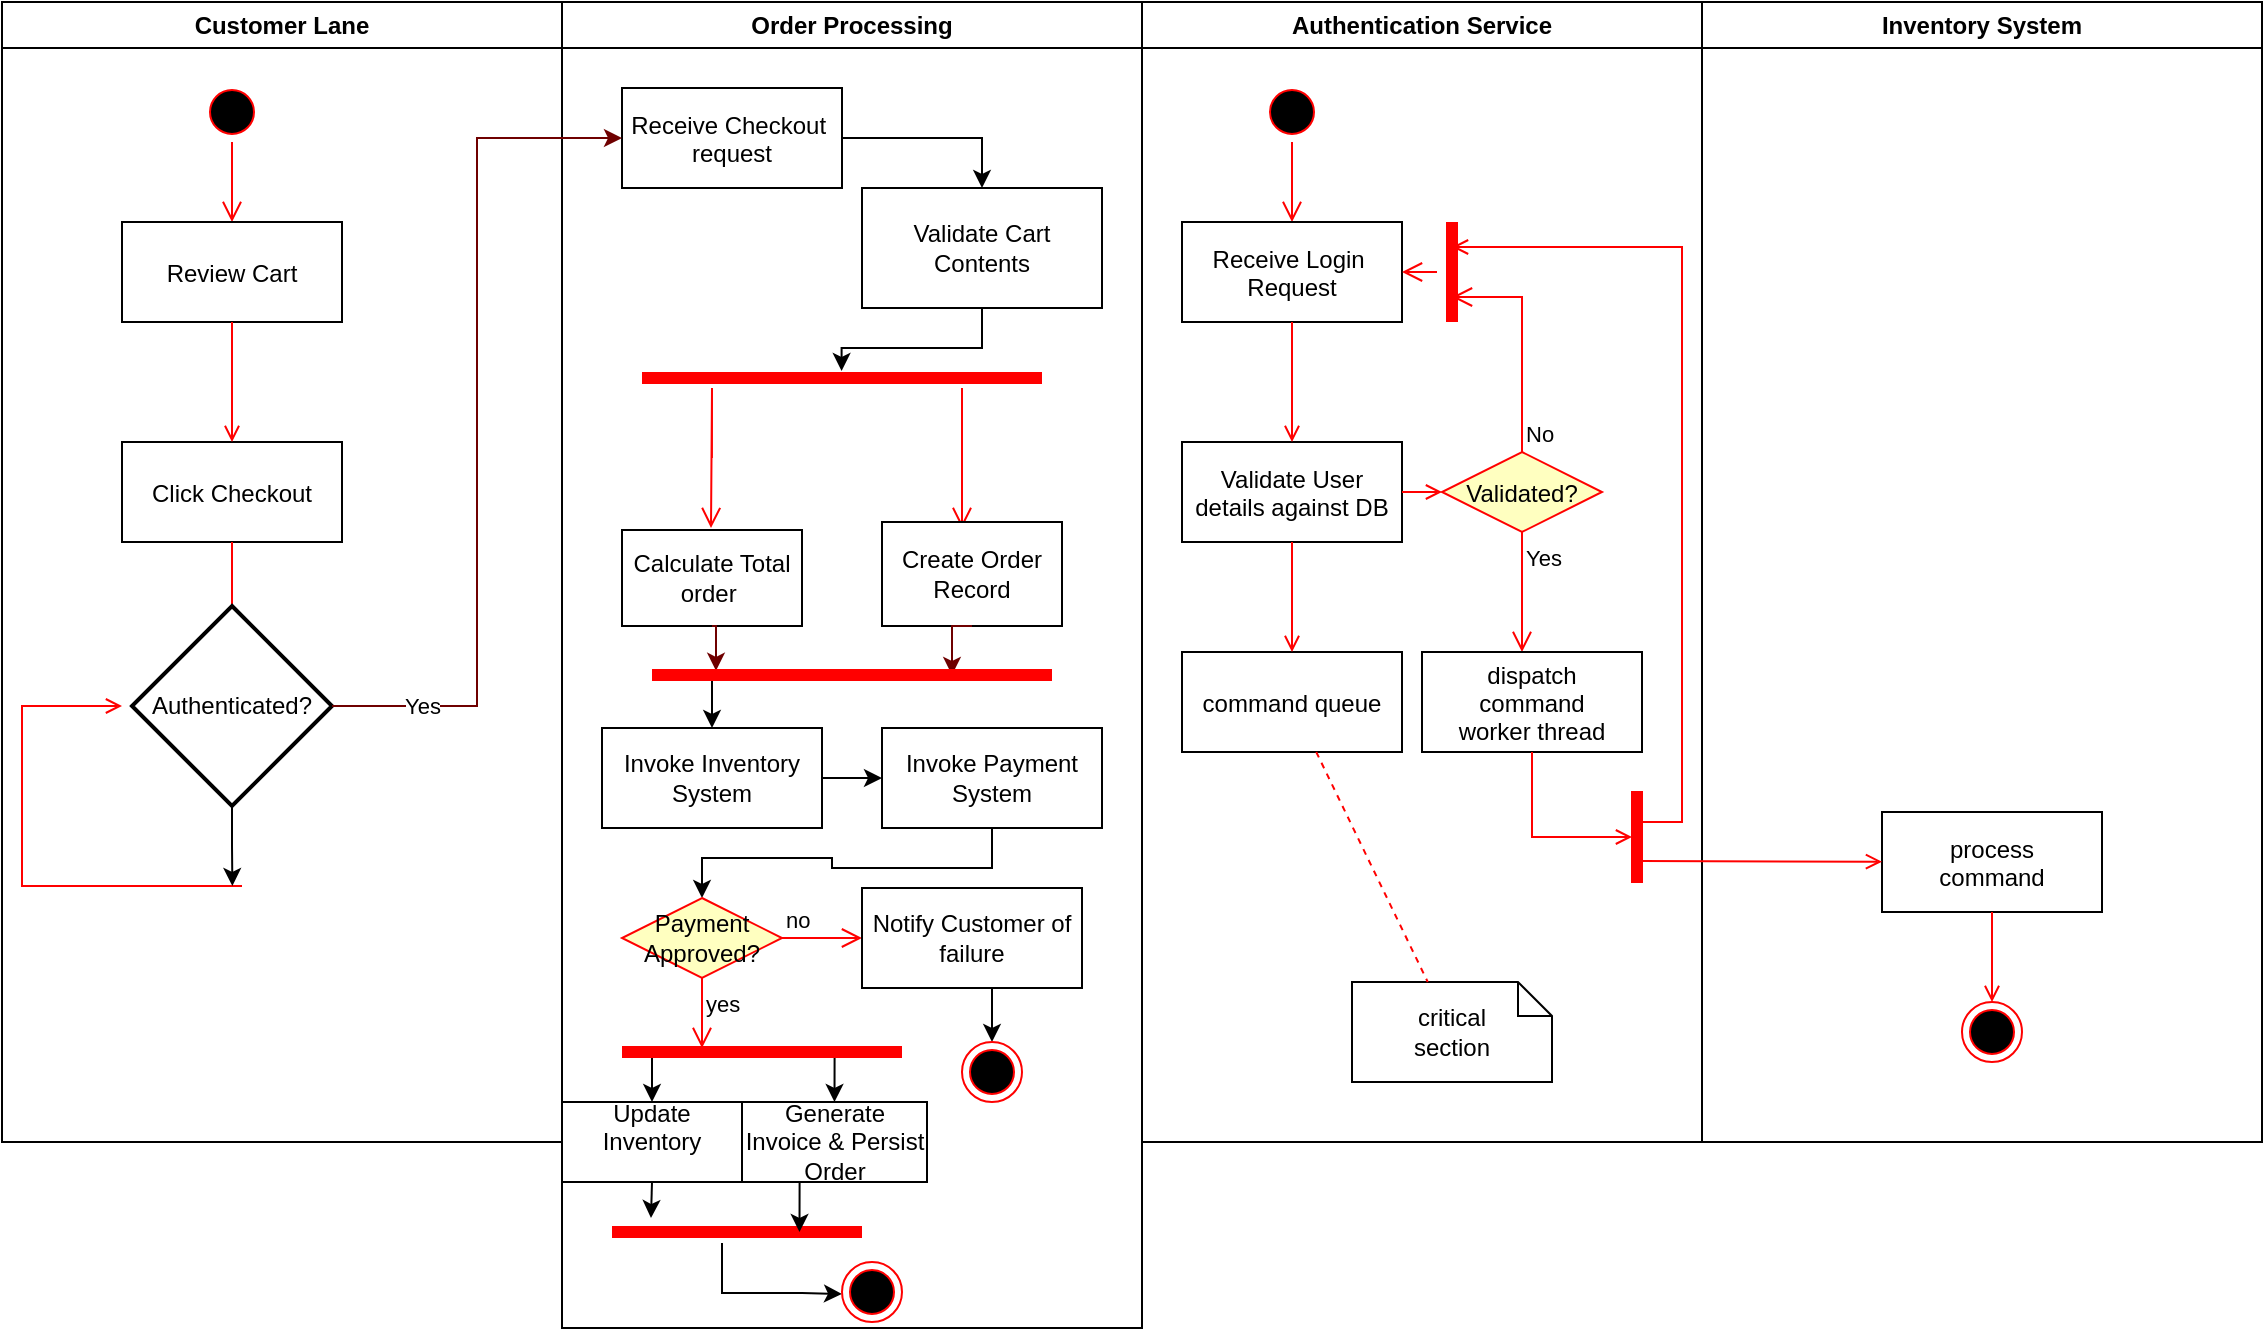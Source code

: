 <mxfile version="26.2.14">
  <diagram name="Page-1" id="e7e014a7-5840-1c2e-5031-d8a46d1fe8dd">
    <mxGraphModel dx="946" dy="597" grid="1" gridSize="10" guides="1" tooltips="1" connect="1" arrows="1" fold="1" page="1" pageScale="1" pageWidth="1169" pageHeight="826" background="none" math="0" shadow="0">
      <root>
        <mxCell id="0" />
        <mxCell id="1" parent="0" />
        <mxCell id="2" value="Customer Lane" style="swimlane;whiteSpace=wrap" parent="1" vertex="1">
          <mxGeometry x="60" y="20" width="280" height="570" as="geometry" />
        </mxCell>
        <mxCell id="5" value="" style="ellipse;shape=startState;fillColor=#000000;strokeColor=#ff0000;" parent="2" vertex="1">
          <mxGeometry x="100" y="40" width="30" height="30" as="geometry" />
        </mxCell>
        <mxCell id="6" value="" style="edgeStyle=elbowEdgeStyle;elbow=horizontal;verticalAlign=bottom;endArrow=open;endSize=8;strokeColor=#FF0000;endFill=1;rounded=0" parent="2" source="5" target="7" edge="1">
          <mxGeometry x="100" y="40" as="geometry">
            <mxPoint x="115" y="110" as="targetPoint" />
          </mxGeometry>
        </mxCell>
        <mxCell id="7" value="Review Cart" style="" parent="2" vertex="1">
          <mxGeometry x="60" y="110" width="110" height="50" as="geometry" />
        </mxCell>
        <mxCell id="8" value="Click Checkout" style="" parent="2" vertex="1">
          <mxGeometry x="60" y="220" width="110" height="50" as="geometry" />
        </mxCell>
        <mxCell id="9" value="" style="endArrow=open;strokeColor=#FF0000;endFill=1;rounded=0" parent="2" source="7" target="8" edge="1">
          <mxGeometry relative="1" as="geometry" />
        </mxCell>
        <mxCell id="11" value="" style="endArrow=open;strokeColor=#FF0000;endFill=1;rounded=0" parent="2" source="8" edge="1">
          <mxGeometry relative="1" as="geometry">
            <mxPoint x="115.0" y="325" as="targetPoint" />
          </mxGeometry>
        </mxCell>
        <mxCell id="12" value="" style="edgeStyle=elbowEdgeStyle;elbow=horizontal;strokeColor=#FF0000;endArrow=open;endFill=1;rounded=0;" parent="2" edge="1">
          <mxGeometry width="100" height="100" relative="1" as="geometry">
            <mxPoint x="120" y="442" as="sourcePoint" />
            <mxPoint x="60" y="352" as="targetPoint" />
            <Array as="points">
              <mxPoint x="10" y="402" />
            </Array>
          </mxGeometry>
        </mxCell>
        <mxCell id="ocmlmnkPLiXoLDkhKhnW-62" style="edgeStyle=orthogonalEdgeStyle;rounded=0;orthogonalLoop=1;jettySize=auto;html=1;exitX=0.5;exitY=1;exitDx=0;exitDy=0;exitPerimeter=0;" parent="2" source="ocmlmnkPLiXoLDkhKhnW-50" edge="1">
          <mxGeometry relative="1" as="geometry">
            <mxPoint x="115.19" y="442" as="targetPoint" />
          </mxGeometry>
        </mxCell>
        <mxCell id="ocmlmnkPLiXoLDkhKhnW-50" value="Authenticated?" style="strokeWidth=2;html=1;shape=mxgraph.flowchart.decision;whiteSpace=wrap;" parent="2" vertex="1">
          <mxGeometry x="65" y="302" width="100" height="100" as="geometry" />
        </mxCell>
        <mxCell id="3" value="Authentication Service" style="swimlane;whiteSpace=wrap" parent="1" vertex="1">
          <mxGeometry x="630" y="20" width="280" height="570" as="geometry" />
        </mxCell>
        <mxCell id="13" value="" style="ellipse;shape=startState;fillColor=#000000;strokeColor=#ff0000;" parent="3" vertex="1">
          <mxGeometry x="60" y="40" width="30" height="30" as="geometry" />
        </mxCell>
        <mxCell id="14" value="" style="edgeStyle=elbowEdgeStyle;elbow=horizontal;verticalAlign=bottom;endArrow=open;endSize=8;strokeColor=#FF0000;endFill=1;rounded=0" parent="3" source="13" target="15" edge="1">
          <mxGeometry x="40" y="20" as="geometry">
            <mxPoint x="55" y="90" as="targetPoint" />
          </mxGeometry>
        </mxCell>
        <mxCell id="15" value="Receive Login &#xa;Request" style="" parent="3" vertex="1">
          <mxGeometry x="20" y="110" width="110" height="50" as="geometry" />
        </mxCell>
        <mxCell id="16" value="Validate User&#xa;details against DB" style="" parent="3" vertex="1">
          <mxGeometry x="20" y="220" width="110" height="50" as="geometry" />
        </mxCell>
        <mxCell id="17" value="" style="endArrow=open;strokeColor=#FF0000;endFill=1;rounded=0" parent="3" source="15" target="16" edge="1">
          <mxGeometry relative="1" as="geometry" />
        </mxCell>
        <mxCell id="18" value="command queue" style="" parent="3" vertex="1">
          <mxGeometry x="20" y="325" width="110" height="50" as="geometry" />
        </mxCell>
        <mxCell id="19" value="" style="endArrow=open;strokeColor=#FF0000;endFill=1;rounded=0" parent="3" source="16" target="18" edge="1">
          <mxGeometry relative="1" as="geometry" />
        </mxCell>
        <mxCell id="21" value="Validated?" style="rhombus;fillColor=#ffffc0;strokeColor=#ff0000;" parent="3" vertex="1">
          <mxGeometry x="150" y="225" width="80" height="40" as="geometry" />
        </mxCell>
        <mxCell id="22" value="No" style="edgeStyle=elbowEdgeStyle;elbow=horizontal;align=left;verticalAlign=bottom;endArrow=open;endSize=8;strokeColor=#FF0000;exitX=0.5;exitY=0;endFill=1;rounded=0;entryX=0.75;entryY=0.5;entryPerimeter=0" parent="3" source="21" target="25" edge="1">
          <mxGeometry x="-1" relative="1" as="geometry">
            <mxPoint x="160" y="150" as="targetPoint" />
            <Array as="points">
              <mxPoint x="190" y="180" />
            </Array>
          </mxGeometry>
        </mxCell>
        <mxCell id="23" value="Yes" style="edgeStyle=elbowEdgeStyle;elbow=horizontal;align=left;verticalAlign=top;endArrow=open;endSize=8;strokeColor=#FF0000;endFill=1;rounded=0" parent="3" source="21" target="30" edge="1">
          <mxGeometry x="-1" relative="1" as="geometry">
            <mxPoint x="190" y="305" as="targetPoint" />
          </mxGeometry>
        </mxCell>
        <mxCell id="24" value="" style="endArrow=open;strokeColor=#FF0000;endFill=1;rounded=0" parent="3" source="16" target="21" edge="1">
          <mxGeometry relative="1" as="geometry" />
        </mxCell>
        <mxCell id="25" value="" style="shape=line;strokeWidth=6;strokeColor=#ff0000;rotation=90" parent="3" vertex="1">
          <mxGeometry x="130" y="127.5" width="50" height="15" as="geometry" />
        </mxCell>
        <mxCell id="26" value="" style="edgeStyle=elbowEdgeStyle;elbow=horizontal;verticalAlign=bottom;endArrow=open;endSize=8;strokeColor=#FF0000;endFill=1;rounded=0" parent="3" source="25" target="15" edge="1">
          <mxGeometry x="130" y="90" as="geometry">
            <mxPoint x="230" y="140" as="targetPoint" />
          </mxGeometry>
        </mxCell>
        <mxCell id="30" value="dispatch&#xa;command&#xa;worker thread" style="" parent="3" vertex="1">
          <mxGeometry x="140" y="325" width="110" height="50" as="geometry" />
        </mxCell>
        <mxCell id="31" value="critical&#xa;section" style="shape=note;whiteSpace=wrap;size=17" parent="3" vertex="1">
          <mxGeometry x="105" y="490" width="100" height="50" as="geometry" />
        </mxCell>
        <mxCell id="32" value="" style="endArrow=none;strokeColor=#FF0000;endFill=0;rounded=0;dashed=1" parent="3" source="18" target="31" edge="1">
          <mxGeometry relative="1" as="geometry" />
        </mxCell>
        <mxCell id="34" value="" style="whiteSpace=wrap;strokeColor=#FF0000;fillColor=#FF0000" parent="3" vertex="1">
          <mxGeometry x="245" y="395" width="5" height="45" as="geometry" />
        </mxCell>
        <mxCell id="41" value="" style="edgeStyle=elbowEdgeStyle;elbow=horizontal;entryX=0;entryY=0.5;strokeColor=#FF0000;endArrow=open;endFill=1;rounded=0" parent="3" source="30" target="34" edge="1">
          <mxGeometry width="100" height="100" relative="1" as="geometry">
            <mxPoint x="60" y="480" as="sourcePoint" />
            <mxPoint x="160" y="380" as="targetPoint" />
            <Array as="points">
              <mxPoint x="195" y="400" />
            </Array>
          </mxGeometry>
        </mxCell>
        <mxCell id="4" value="Inventory System" style="swimlane;whiteSpace=wrap" parent="1" vertex="1">
          <mxGeometry x="910" y="20" width="280" height="570" as="geometry" />
        </mxCell>
        <mxCell id="33" value="process&#xa;command" style="" parent="4" vertex="1">
          <mxGeometry x="90" y="405" width="110" height="50" as="geometry" />
        </mxCell>
        <mxCell id="35" value="" style="edgeStyle=elbowEdgeStyle;elbow=horizontal;strokeColor=#FF0000;endArrow=open;endFill=1;rounded=0;entryX=0.25;entryY=0.5;entryPerimeter=0" parent="4" target="25" edge="1">
          <mxGeometry width="100" height="100" relative="1" as="geometry">
            <mxPoint x="-30" y="410" as="sourcePoint" />
            <mxPoint x="-120" y="120" as="targetPoint" />
            <Array as="points">
              <mxPoint x="-10" y="135" />
            </Array>
          </mxGeometry>
        </mxCell>
        <mxCell id="37" value="" style="edgeStyle=none;strokeColor=#FF0000;endArrow=open;endFill=1;rounded=0" parent="4" target="33" edge="1">
          <mxGeometry width="100" height="100" relative="1" as="geometry">
            <mxPoint x="-30" y="429.5" as="sourcePoint" />
            <mxPoint x="90" y="429.5" as="targetPoint" />
          </mxGeometry>
        </mxCell>
        <mxCell id="38" value="" style="ellipse;shape=endState;fillColor=#000000;strokeColor=#ff0000" parent="4" vertex="1">
          <mxGeometry x="130" y="500" width="30" height="30" as="geometry" />
        </mxCell>
        <mxCell id="39" value="" style="endArrow=open;strokeColor=#FF0000;endFill=1;rounded=0" parent="4" source="33" target="38" edge="1">
          <mxGeometry relative="1" as="geometry" />
        </mxCell>
        <mxCell id="ocmlmnkPLiXoLDkhKhnW-51" value="Order Processing" style="swimlane;whiteSpace=wrap;html=1;" parent="1" vertex="1">
          <mxGeometry x="340" y="20" width="290" height="663" as="geometry" />
        </mxCell>
        <mxCell id="ocmlmnkPLiXoLDkhKhnW-76" style="edgeStyle=orthogonalEdgeStyle;rounded=0;orthogonalLoop=1;jettySize=auto;html=1;exitX=1;exitY=0.5;exitDx=0;exitDy=0;entryX=0.5;entryY=0;entryDx=0;entryDy=0;" parent="ocmlmnkPLiXoLDkhKhnW-51" source="ocmlmnkPLiXoLDkhKhnW-58" target="ocmlmnkPLiXoLDkhKhnW-60" edge="1">
          <mxGeometry relative="1" as="geometry" />
        </mxCell>
        <mxCell id="ocmlmnkPLiXoLDkhKhnW-58" value="Receive Checkout &#xa;request" style="" parent="ocmlmnkPLiXoLDkhKhnW-51" vertex="1">
          <mxGeometry x="30" y="43" width="110" height="50" as="geometry" />
        </mxCell>
        <mxCell id="ocmlmnkPLiXoLDkhKhnW-60" value="Validate Cart Contents" style="whiteSpace=wrap;html=1;" parent="ocmlmnkPLiXoLDkhKhnW-51" vertex="1">
          <mxGeometry x="150" y="93" width="120" height="60" as="geometry" />
        </mxCell>
        <mxCell id="ocmlmnkPLiXoLDkhKhnW-63" value="" style="shape=line;html=1;strokeWidth=6;strokeColor=#ff0000;" parent="ocmlmnkPLiXoLDkhKhnW-51" vertex="1">
          <mxGeometry x="40" y="183" width="200" height="10" as="geometry" />
        </mxCell>
        <mxCell id="ocmlmnkPLiXoLDkhKhnW-64" value="" style="edgeStyle=orthogonalEdgeStyle;html=1;verticalAlign=bottom;endArrow=open;endSize=8;strokeColor=#ff0000;rounded=0;" parent="ocmlmnkPLiXoLDkhKhnW-51" edge="1">
          <mxGeometry relative="1" as="geometry">
            <mxPoint x="74.5" y="263" as="targetPoint" />
            <mxPoint x="74.97" y="228" as="sourcePoint" />
            <Array as="points">
              <mxPoint x="74.97" y="193" />
              <mxPoint x="74.97" y="193" />
            </Array>
          </mxGeometry>
        </mxCell>
        <mxCell id="ocmlmnkPLiXoLDkhKhnW-65" style="edgeStyle=orthogonalEdgeStyle;rounded=0;orthogonalLoop=1;jettySize=auto;html=1;exitX=0.5;exitY=1;exitDx=0;exitDy=0;entryX=0.499;entryY=0.148;entryDx=0;entryDy=0;entryPerimeter=0;" parent="ocmlmnkPLiXoLDkhKhnW-51" source="ocmlmnkPLiXoLDkhKhnW-60" target="ocmlmnkPLiXoLDkhKhnW-63" edge="1">
          <mxGeometry relative="1" as="geometry" />
        </mxCell>
        <mxCell id="ocmlmnkPLiXoLDkhKhnW-67" value="" style="edgeStyle=orthogonalEdgeStyle;html=1;verticalAlign=bottom;endArrow=open;endSize=8;strokeColor=#ff0000;rounded=0;" parent="ocmlmnkPLiXoLDkhKhnW-51" edge="1">
          <mxGeometry relative="1" as="geometry">
            <mxPoint x="200" y="263" as="targetPoint" />
            <mxPoint x="200" y="193" as="sourcePoint" />
            <Array as="points">
              <mxPoint x="200" y="193" />
              <mxPoint x="-50" y="228" />
              <mxPoint x="200" y="228" />
            </Array>
          </mxGeometry>
        </mxCell>
        <mxCell id="ocmlmnkPLiXoLDkhKhnW-69" value="Create Order Record" style="whiteSpace=wrap;html=1;" parent="ocmlmnkPLiXoLDkhKhnW-51" vertex="1">
          <mxGeometry x="160" y="260" width="90" height="52" as="geometry" />
        </mxCell>
        <mxCell id="ocmlmnkPLiXoLDkhKhnW-68" value="Calculate Total order&amp;nbsp;" style="whiteSpace=wrap;html=1;" parent="ocmlmnkPLiXoLDkhKhnW-51" vertex="1">
          <mxGeometry x="30" y="264" width="90" height="48" as="geometry" />
        </mxCell>
        <mxCell id="ocmlmnkPLiXoLDkhKhnW-74" style="edgeStyle=orthogonalEdgeStyle;rounded=0;orthogonalLoop=1;jettySize=auto;html=1;exitX=0.5;exitY=1;exitDx=0;exitDy=0;entryX=0.16;entryY=0.2;entryDx=0;entryDy=0;entryPerimeter=0;fillColor=#a20025;strokeColor=#6F0000;" parent="ocmlmnkPLiXoLDkhKhnW-51" source="ocmlmnkPLiXoLDkhKhnW-68" target="ocmlmnkPLiXoLDkhKhnW-70" edge="1">
          <mxGeometry relative="1" as="geometry">
            <mxPoint x="75.6" y="367.11" as="targetPoint" />
          </mxGeometry>
        </mxCell>
        <mxCell id="ocmlmnkPLiXoLDkhKhnW-81" style="edgeStyle=orthogonalEdgeStyle;rounded=0;orthogonalLoop=1;jettySize=auto;html=1;exitX=1;exitY=0.5;exitDx=0;exitDy=0;entryX=0;entryY=0.5;entryDx=0;entryDy=0;" parent="ocmlmnkPLiXoLDkhKhnW-51" source="ocmlmnkPLiXoLDkhKhnW-78" target="ocmlmnkPLiXoLDkhKhnW-79" edge="1">
          <mxGeometry relative="1" as="geometry" />
        </mxCell>
        <mxCell id="ocmlmnkPLiXoLDkhKhnW-78" value="Invoke Inventory System" style="html=1;whiteSpace=wrap;" parent="ocmlmnkPLiXoLDkhKhnW-51" vertex="1">
          <mxGeometry x="20" y="363" width="110" height="50" as="geometry" />
        </mxCell>
        <mxCell id="nWX-HPIskZsN5qeK0ZjT-48" style="edgeStyle=orthogonalEdgeStyle;rounded=0;orthogonalLoop=1;jettySize=auto;html=1;exitX=0.5;exitY=1;exitDx=0;exitDy=0;entryX=0.5;entryY=0;entryDx=0;entryDy=0;" parent="ocmlmnkPLiXoLDkhKhnW-51" source="ocmlmnkPLiXoLDkhKhnW-79" target="ocmlmnkPLiXoLDkhKhnW-85" edge="1">
          <mxGeometry relative="1" as="geometry" />
        </mxCell>
        <mxCell id="ocmlmnkPLiXoLDkhKhnW-79" value="Invoke Payment System" style="html=1;whiteSpace=wrap;" parent="ocmlmnkPLiXoLDkhKhnW-51" vertex="1">
          <mxGeometry x="160" y="363" width="110" height="50" as="geometry" />
        </mxCell>
        <mxCell id="nWX-HPIskZsN5qeK0ZjT-45" value="" style="edgeStyle=orthogonalEdgeStyle;rounded=0;orthogonalLoop=1;jettySize=auto;html=1;exitX=0.5;exitY=1;exitDx=0;exitDy=0;entryX=0.75;entryY=0.5;entryDx=0;entryDy=0;entryPerimeter=0;fillColor=#a20025;strokeColor=#6F0000;" parent="ocmlmnkPLiXoLDkhKhnW-51" source="ocmlmnkPLiXoLDkhKhnW-69" target="ocmlmnkPLiXoLDkhKhnW-70" edge="1">
          <mxGeometry relative="1" as="geometry">
            <mxPoint x="535.0" y="495" as="targetPoint" />
            <mxPoint x="545" y="439" as="sourcePoint" />
          </mxGeometry>
        </mxCell>
        <mxCell id="nWX-HPIskZsN5qeK0ZjT-46" style="edgeStyle=orthogonalEdgeStyle;rounded=0;orthogonalLoop=1;jettySize=auto;html=1;exitX=0.25;exitY=0.5;exitDx=0;exitDy=0;exitPerimeter=0;entryX=0.5;entryY=0;entryDx=0;entryDy=0;" parent="ocmlmnkPLiXoLDkhKhnW-51" source="ocmlmnkPLiXoLDkhKhnW-70" target="ocmlmnkPLiXoLDkhKhnW-78" edge="1">
          <mxGeometry relative="1" as="geometry">
            <Array as="points">
              <mxPoint x="75" y="337" />
            </Array>
          </mxGeometry>
        </mxCell>
        <mxCell id="ocmlmnkPLiXoLDkhKhnW-70" value="" style="shape=line;html=1;strokeWidth=6;strokeColor=#ff0000;" parent="ocmlmnkPLiXoLDkhKhnW-51" vertex="1">
          <mxGeometry x="45" y="333" width="200" height="7" as="geometry" />
        </mxCell>
        <mxCell id="ocmlmnkPLiXoLDkhKhnW-85" value="Payment Approved?" style="rhombus;whiteSpace=wrap;html=1;fontColor=#000000;fillColor=#ffffc0;strokeColor=#ff0000;" parent="ocmlmnkPLiXoLDkhKhnW-51" vertex="1">
          <mxGeometry x="30" y="448" width="80" height="40" as="geometry" />
        </mxCell>
        <mxCell id="ocmlmnkPLiXoLDkhKhnW-86" value="no" style="edgeStyle=orthogonalEdgeStyle;html=1;align=left;verticalAlign=bottom;endArrow=open;endSize=8;strokeColor=#ff0000;rounded=0;" parent="ocmlmnkPLiXoLDkhKhnW-51" source="ocmlmnkPLiXoLDkhKhnW-85" edge="1">
          <mxGeometry x="-1" relative="1" as="geometry">
            <mxPoint x="150" y="468" as="targetPoint" />
          </mxGeometry>
        </mxCell>
        <mxCell id="ocmlmnkPLiXoLDkhKhnW-87" value="yes" style="edgeStyle=orthogonalEdgeStyle;html=1;align=left;verticalAlign=top;endArrow=open;endSize=8;strokeColor=#ff0000;rounded=0;" parent="ocmlmnkPLiXoLDkhKhnW-51" source="ocmlmnkPLiXoLDkhKhnW-85" edge="1">
          <mxGeometry x="-1" relative="1" as="geometry">
            <mxPoint x="70" y="523" as="targetPoint" />
          </mxGeometry>
        </mxCell>
        <mxCell id="nWX-HPIskZsN5qeK0ZjT-60" style="edgeStyle=orthogonalEdgeStyle;rounded=0;orthogonalLoop=1;jettySize=auto;html=1;exitX=0.25;exitY=0.5;exitDx=0;exitDy=0;exitPerimeter=0;entryX=0.5;entryY=0;entryDx=0;entryDy=0;" parent="ocmlmnkPLiXoLDkhKhnW-51" source="nWX-HPIskZsN5qeK0ZjT-49" target="nWX-HPIskZsN5qeK0ZjT-53" edge="1">
          <mxGeometry relative="1" as="geometry" />
        </mxCell>
        <mxCell id="nWX-HPIskZsN5qeK0ZjT-63" style="edgeStyle=orthogonalEdgeStyle;rounded=0;orthogonalLoop=1;jettySize=auto;html=1;exitX=0.75;exitY=0.5;exitDx=0;exitDy=0;exitPerimeter=0;entryX=0.5;entryY=0;entryDx=0;entryDy=0;" parent="ocmlmnkPLiXoLDkhKhnW-51" source="nWX-HPIskZsN5qeK0ZjT-49" target="nWX-HPIskZsN5qeK0ZjT-52" edge="1">
          <mxGeometry relative="1" as="geometry" />
        </mxCell>
        <mxCell id="nWX-HPIskZsN5qeK0ZjT-49" value="" style="shape=line;html=1;strokeWidth=6;strokeColor=#ff0000;" parent="ocmlmnkPLiXoLDkhKhnW-51" vertex="1">
          <mxGeometry x="30" y="520" width="140" height="10" as="geometry" />
        </mxCell>
        <mxCell id="nWX-HPIskZsN5qeK0ZjT-52" value="&lt;div&gt;Generate Invoice &amp;amp; Persist Order&lt;/div&gt;" style="html=1;whiteSpace=wrap;" parent="ocmlmnkPLiXoLDkhKhnW-51" vertex="1">
          <mxGeometry x="90" y="550" width="92.5" height="40" as="geometry" />
        </mxCell>
        <mxCell id="nWX-HPIskZsN5qeK0ZjT-59" style="edgeStyle=orthogonalEdgeStyle;rounded=0;orthogonalLoop=1;jettySize=auto;html=1;exitX=0.5;exitY=1;exitDx=0;exitDy=0;entryX=0.5;entryY=0;entryDx=0;entryDy=0;" parent="ocmlmnkPLiXoLDkhKhnW-51" source="nWX-HPIskZsN5qeK0ZjT-57" target="nWX-HPIskZsN5qeK0ZjT-58" edge="1">
          <mxGeometry relative="1" as="geometry" />
        </mxCell>
        <mxCell id="nWX-HPIskZsN5qeK0ZjT-57" value="Notify Customer of failure" style="html=1;whiteSpace=wrap;" parent="ocmlmnkPLiXoLDkhKhnW-51" vertex="1">
          <mxGeometry x="150" y="443" width="110" height="50" as="geometry" />
        </mxCell>
        <mxCell id="nWX-HPIskZsN5qeK0ZjT-58" value="" style="ellipse;html=1;shape=endState;fillColor=#000000;strokeColor=#ff0000;" parent="ocmlmnkPLiXoLDkhKhnW-51" vertex="1">
          <mxGeometry x="200" y="520" width="30" height="30" as="geometry" />
        </mxCell>
        <mxCell id="nWX-HPIskZsN5qeK0ZjT-53" value="Update Inventory&lt;div&gt;&lt;br&gt;&lt;/div&gt;" style="html=1;whiteSpace=wrap;" parent="ocmlmnkPLiXoLDkhKhnW-51" vertex="1">
          <mxGeometry y="550" width="90" height="40" as="geometry" />
        </mxCell>
        <mxCell id="nWX-HPIskZsN5qeK0ZjT-68" style="edgeStyle=orthogonalEdgeStyle;rounded=0;orthogonalLoop=1;jettySize=auto;html=1;exitX=1;exitY=0.5;exitDx=0;exitDy=0;exitPerimeter=0;" parent="ocmlmnkPLiXoLDkhKhnW-51" edge="1">
          <mxGeometry relative="1" as="geometry">
            <mxPoint x="140" y="646" as="targetPoint" />
            <mxPoint x="80" y="620.53" as="sourcePoint" />
            <Array as="points">
              <mxPoint x="80" y="645.53" />
              <mxPoint x="120" y="645.53" />
            </Array>
          </mxGeometry>
        </mxCell>
        <mxCell id="nWX-HPIskZsN5qeK0ZjT-64" value="" style="shape=line;html=1;strokeWidth=6;strokeColor=#ff0000;" parent="ocmlmnkPLiXoLDkhKhnW-51" vertex="1">
          <mxGeometry x="25" y="610" width="125" height="10" as="geometry" />
        </mxCell>
        <mxCell id="nWX-HPIskZsN5qeK0ZjT-66" style="edgeStyle=orthogonalEdgeStyle;rounded=0;orthogonalLoop=1;jettySize=auto;html=1;exitX=0.5;exitY=1;exitDx=0;exitDy=0;entryX=0.156;entryY=-0.2;entryDx=0;entryDy=0;entryPerimeter=0;" parent="ocmlmnkPLiXoLDkhKhnW-51" source="nWX-HPIskZsN5qeK0ZjT-53" target="nWX-HPIskZsN5qeK0ZjT-64" edge="1">
          <mxGeometry relative="1" as="geometry" />
        </mxCell>
        <mxCell id="nWX-HPIskZsN5qeK0ZjT-67" style="edgeStyle=orthogonalEdgeStyle;rounded=0;orthogonalLoop=1;jettySize=auto;html=1;exitX=0.5;exitY=1;exitDx=0;exitDy=0;entryX=0.75;entryY=0.5;entryDx=0;entryDy=0;entryPerimeter=0;" parent="ocmlmnkPLiXoLDkhKhnW-51" source="nWX-HPIskZsN5qeK0ZjT-52" target="nWX-HPIskZsN5qeK0ZjT-64" edge="1">
          <mxGeometry relative="1" as="geometry" />
        </mxCell>
        <mxCell id="TGFcMOlXtu1Z5XWhOxLF-41" value="" style="ellipse;html=1;shape=endState;fillColor=#000000;strokeColor=#ff0000;" vertex="1" parent="ocmlmnkPLiXoLDkhKhnW-51">
          <mxGeometry x="140" y="630" width="30" height="30" as="geometry" />
        </mxCell>
        <mxCell id="ocmlmnkPLiXoLDkhKhnW-54" style="edgeStyle=orthogonalEdgeStyle;rounded=0;orthogonalLoop=1;jettySize=auto;html=1;fillColor=#a20025;strokeColor=#6F0000;entryX=0;entryY=0.5;entryDx=0;entryDy=0;" parent="1" source="ocmlmnkPLiXoLDkhKhnW-50" target="ocmlmnkPLiXoLDkhKhnW-58" edge="1">
          <mxGeometry relative="1" as="geometry">
            <mxPoint x="286" y="270" as="targetPoint" />
          </mxGeometry>
        </mxCell>
        <mxCell id="ocmlmnkPLiXoLDkhKhnW-59" value="Yes" style="edgeLabel;html=1;align=center;verticalAlign=middle;resizable=0;points=[];" parent="ocmlmnkPLiXoLDkhKhnW-54" vertex="1" connectable="0">
          <mxGeometry x="-0.891" y="-3" relative="1" as="geometry">
            <mxPoint x="21" y="-3" as="offset" />
          </mxGeometry>
        </mxCell>
      </root>
    </mxGraphModel>
  </diagram>
</mxfile>
